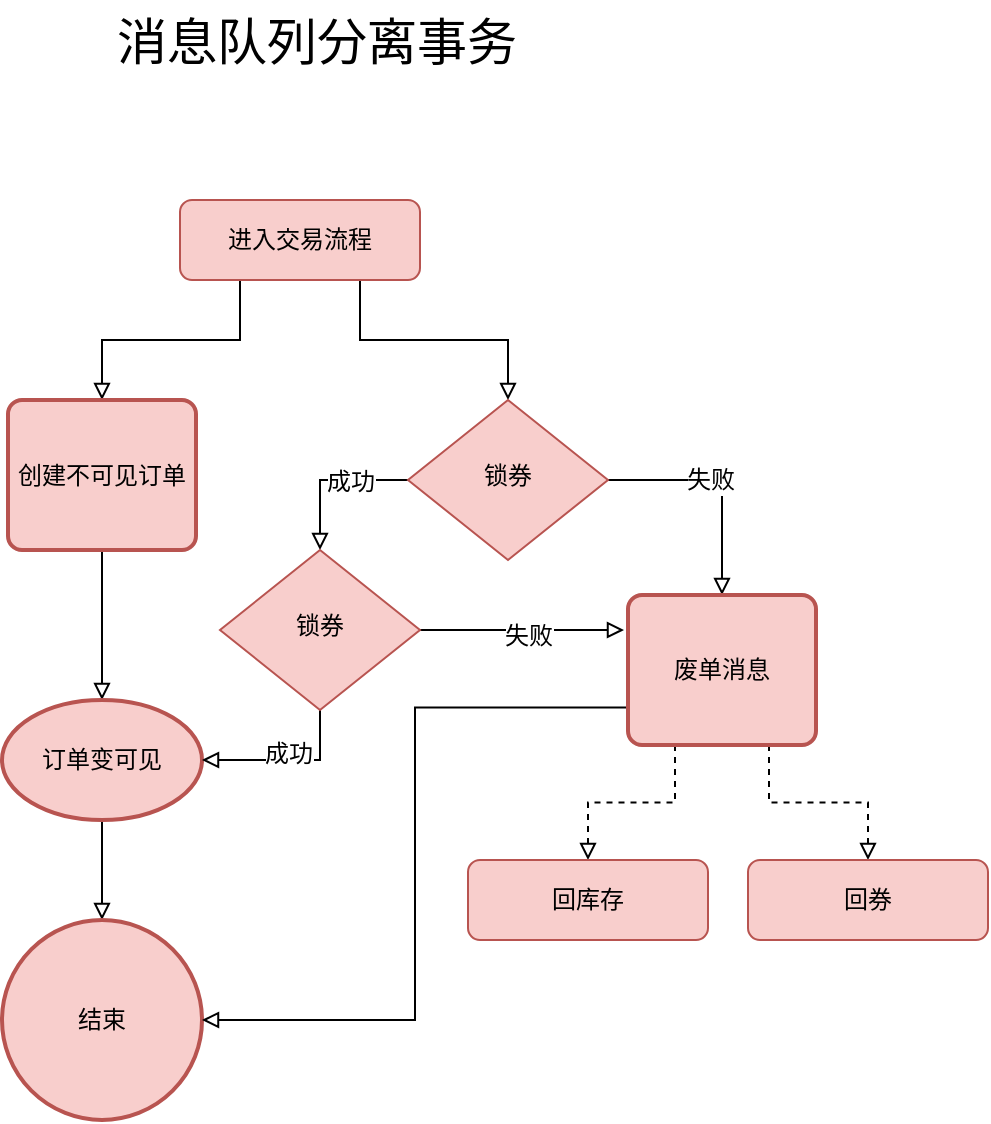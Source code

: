 <mxfile version="13.9.7" type="github">
  <diagram id="C5RBs43oDa-KdzZeNtuy" name="Page-1">
    <mxGraphModel dx="1186" dy="684" grid="1" gridSize="10" guides="1" tooltips="1" connect="1" arrows="1" fold="1" page="1" pageScale="1" pageWidth="827" pageHeight="1169" math="0" shadow="0">
      <root>
        <mxCell id="WIyWlLk6GJQsqaUBKTNV-0" />
        <mxCell id="WIyWlLk6GJQsqaUBKTNV-1" parent="WIyWlLk6GJQsqaUBKTNV-0" />
        <mxCell id="d_tqDm1wJLpYaKFArsP5-10" style="edgeStyle=orthogonalEdgeStyle;rounded=0;sketch=0;orthogonalLoop=1;jettySize=auto;html=1;exitX=0.25;exitY=1;exitDx=0;exitDy=0;entryX=0.5;entryY=0;entryDx=0;entryDy=0;shadow=0;endArrow=block;endFill=0;fontSize=25;" edge="1" parent="WIyWlLk6GJQsqaUBKTNV-1" source="WIyWlLk6GJQsqaUBKTNV-3" target="d_tqDm1wJLpYaKFArsP5-6">
          <mxGeometry relative="1" as="geometry" />
        </mxCell>
        <mxCell id="d_tqDm1wJLpYaKFArsP5-16" style="edgeStyle=orthogonalEdgeStyle;rounded=0;sketch=0;orthogonalLoop=1;jettySize=auto;html=1;exitX=0.75;exitY=1;exitDx=0;exitDy=0;entryX=0.5;entryY=0;entryDx=0;entryDy=0;shadow=0;endArrow=block;endFill=0;fontSize=12;" edge="1" parent="WIyWlLk6GJQsqaUBKTNV-1" source="WIyWlLk6GJQsqaUBKTNV-3" target="WIyWlLk6GJQsqaUBKTNV-6">
          <mxGeometry relative="1" as="geometry" />
        </mxCell>
        <mxCell id="WIyWlLk6GJQsqaUBKTNV-3" value="进入交易流程" style="rounded=1;whiteSpace=wrap;html=1;fontSize=12;glass=0;strokeWidth=1;shadow=0;fillColor=#f8cecc;strokeColor=#b85450;" parent="WIyWlLk6GJQsqaUBKTNV-1" vertex="1">
          <mxGeometry x="346" y="180" width="120" height="40" as="geometry" />
        </mxCell>
        <mxCell id="d_tqDm1wJLpYaKFArsP5-28" style="edgeStyle=orthogonalEdgeStyle;rounded=0;sketch=0;orthogonalLoop=1;jettySize=auto;html=1;exitX=1;exitY=0.5;exitDx=0;exitDy=0;entryX=0.5;entryY=0;entryDx=0;entryDy=0;shadow=0;endArrow=block;endFill=0;fontSize=12;" edge="1" parent="WIyWlLk6GJQsqaUBKTNV-1" source="WIyWlLk6GJQsqaUBKTNV-6" target="d_tqDm1wJLpYaKFArsP5-19">
          <mxGeometry relative="1" as="geometry" />
        </mxCell>
        <mxCell id="d_tqDm1wJLpYaKFArsP5-29" value="失败" style="edgeLabel;html=1;align=center;verticalAlign=middle;resizable=0;points=[];fontSize=12;" vertex="1" connectable="0" parent="d_tqDm1wJLpYaKFArsP5-28">
          <mxGeometry x="-0.12" relative="1" as="geometry">
            <mxPoint as="offset" />
          </mxGeometry>
        </mxCell>
        <mxCell id="d_tqDm1wJLpYaKFArsP5-40" style="edgeStyle=orthogonalEdgeStyle;rounded=0;sketch=0;orthogonalLoop=1;jettySize=auto;html=1;exitX=0;exitY=0.5;exitDx=0;exitDy=0;entryX=0.5;entryY=0;entryDx=0;entryDy=0;shadow=0;endArrow=block;endFill=0;fontSize=12;" edge="1" parent="WIyWlLk6GJQsqaUBKTNV-1" source="WIyWlLk6GJQsqaUBKTNV-6" target="d_tqDm1wJLpYaKFArsP5-39">
          <mxGeometry relative="1" as="geometry" />
        </mxCell>
        <mxCell id="d_tqDm1wJLpYaKFArsP5-41" value="成功" style="edgeLabel;html=1;align=center;verticalAlign=middle;resizable=0;points=[];fontSize=12;" vertex="1" connectable="0" parent="d_tqDm1wJLpYaKFArsP5-40">
          <mxGeometry x="-0.266" y="1" relative="1" as="geometry">
            <mxPoint as="offset" />
          </mxGeometry>
        </mxCell>
        <mxCell id="WIyWlLk6GJQsqaUBKTNV-6" value="锁券" style="rhombus;whiteSpace=wrap;html=1;shadow=0;fontFamily=Helvetica;fontSize=12;align=center;strokeWidth=1;spacing=6;spacingTop=-4;fillColor=#f8cecc;strokeColor=#b85450;" parent="WIyWlLk6GJQsqaUBKTNV-1" vertex="1">
          <mxGeometry x="460" y="280" width="100" height="80" as="geometry" />
        </mxCell>
        <mxCell id="d_tqDm1wJLpYaKFArsP5-15" style="edgeStyle=orthogonalEdgeStyle;rounded=0;sketch=0;orthogonalLoop=1;jettySize=auto;html=1;exitX=0.5;exitY=1;exitDx=0;exitDy=0;shadow=0;endArrow=block;endFill=0;fontSize=25;" edge="1" parent="WIyWlLk6GJQsqaUBKTNV-1" source="d_tqDm1wJLpYaKFArsP5-6" target="d_tqDm1wJLpYaKFArsP5-13">
          <mxGeometry relative="1" as="geometry" />
        </mxCell>
        <mxCell id="d_tqDm1wJLpYaKFArsP5-6" value="创建不可见订单" style="rounded=1;whiteSpace=wrap;html=1;absoluteArcSize=1;arcSize=14;strokeWidth=2;fillColor=#f8cecc;strokeColor=#b85450;" vertex="1" parent="WIyWlLk6GJQsqaUBKTNV-1">
          <mxGeometry x="260" y="280" width="94" height="75" as="geometry" />
        </mxCell>
        <mxCell id="d_tqDm1wJLpYaKFArsP5-9" value="消息队列分离事务" style="text;html=1;align=center;verticalAlign=middle;resizable=0;points=[];autosize=1;fontSize=25;" vertex="1" parent="WIyWlLk6GJQsqaUBKTNV-1">
          <mxGeometry x="304" y="80" width="220" height="40" as="geometry" />
        </mxCell>
        <mxCell id="d_tqDm1wJLpYaKFArsP5-18" style="edgeStyle=orthogonalEdgeStyle;rounded=0;sketch=0;orthogonalLoop=1;jettySize=auto;html=1;exitX=0.5;exitY=1;exitDx=0;exitDy=0;exitPerimeter=0;entryX=0.5;entryY=0;entryDx=0;entryDy=0;entryPerimeter=0;shadow=0;endArrow=block;endFill=0;fontSize=12;" edge="1" parent="WIyWlLk6GJQsqaUBKTNV-1" source="d_tqDm1wJLpYaKFArsP5-13" target="d_tqDm1wJLpYaKFArsP5-17">
          <mxGeometry relative="1" as="geometry" />
        </mxCell>
        <mxCell id="d_tqDm1wJLpYaKFArsP5-13" value="订单变可见" style="strokeWidth=2;html=1;shape=mxgraph.flowchart.start_1;whiteSpace=wrap;fontSize=12;align=center;verticalAlign=middle;fillColor=#f8cecc;strokeColor=#b85450;" vertex="1" parent="WIyWlLk6GJQsqaUBKTNV-1">
          <mxGeometry x="257" y="430" width="100" height="60" as="geometry" />
        </mxCell>
        <mxCell id="d_tqDm1wJLpYaKFArsP5-17" value="结束" style="strokeWidth=2;html=1;shape=mxgraph.flowchart.start_2;whiteSpace=wrap;fontSize=12;align=center;fillColor=#f8cecc;strokeColor=#b85450;" vertex="1" parent="WIyWlLk6GJQsqaUBKTNV-1">
          <mxGeometry x="257" y="540" width="100" height="100" as="geometry" />
        </mxCell>
        <mxCell id="d_tqDm1wJLpYaKFArsP5-34" style="edgeStyle=orthogonalEdgeStyle;rounded=0;sketch=0;orthogonalLoop=1;jettySize=auto;html=1;exitX=0.25;exitY=1;exitDx=0;exitDy=0;entryX=0.5;entryY=0;entryDx=0;entryDy=0;shadow=0;endArrow=block;endFill=0;fontSize=12;dashed=1;" edge="1" parent="WIyWlLk6GJQsqaUBKTNV-1" source="d_tqDm1wJLpYaKFArsP5-19" target="d_tqDm1wJLpYaKFArsP5-20">
          <mxGeometry relative="1" as="geometry" />
        </mxCell>
        <mxCell id="d_tqDm1wJLpYaKFArsP5-35" style="edgeStyle=orthogonalEdgeStyle;rounded=0;sketch=0;orthogonalLoop=1;jettySize=auto;html=1;exitX=0.75;exitY=1;exitDx=0;exitDy=0;entryX=0.5;entryY=0;entryDx=0;entryDy=0;shadow=0;endArrow=block;endFill=0;fontSize=12;dashed=1;" edge="1" parent="WIyWlLk6GJQsqaUBKTNV-1" source="d_tqDm1wJLpYaKFArsP5-19" target="d_tqDm1wJLpYaKFArsP5-21">
          <mxGeometry relative="1" as="geometry" />
        </mxCell>
        <mxCell id="d_tqDm1wJLpYaKFArsP5-38" style="edgeStyle=orthogonalEdgeStyle;rounded=0;sketch=0;orthogonalLoop=1;jettySize=auto;html=1;exitX=0;exitY=0.75;exitDx=0;exitDy=0;entryX=1;entryY=0.5;entryDx=0;entryDy=0;entryPerimeter=0;shadow=0;endArrow=block;endFill=0;fontSize=12;" edge="1" parent="WIyWlLk6GJQsqaUBKTNV-1" source="d_tqDm1wJLpYaKFArsP5-19" target="d_tqDm1wJLpYaKFArsP5-17">
          <mxGeometry relative="1" as="geometry" />
        </mxCell>
        <mxCell id="d_tqDm1wJLpYaKFArsP5-19" value="废单消息" style="rounded=1;whiteSpace=wrap;html=1;absoluteArcSize=1;arcSize=14;strokeWidth=2;fillColor=#f8cecc;strokeColor=#b85450;direction=east;" vertex="1" parent="WIyWlLk6GJQsqaUBKTNV-1">
          <mxGeometry x="570" y="377.5" width="94" height="75" as="geometry" />
        </mxCell>
        <mxCell id="d_tqDm1wJLpYaKFArsP5-20" value="回库存" style="rounded=1;whiteSpace=wrap;html=1;fontSize=12;glass=0;strokeWidth=1;shadow=0;fillColor=#f8cecc;strokeColor=#b85450;" vertex="1" parent="WIyWlLk6GJQsqaUBKTNV-1">
          <mxGeometry x="490" y="510" width="120" height="40" as="geometry" />
        </mxCell>
        <mxCell id="d_tqDm1wJLpYaKFArsP5-21" value="回券" style="rounded=1;whiteSpace=wrap;html=1;fontSize=12;glass=0;strokeWidth=1;shadow=0;fillColor=#f8cecc;strokeColor=#b85450;" vertex="1" parent="WIyWlLk6GJQsqaUBKTNV-1">
          <mxGeometry x="630" y="510" width="120" height="40" as="geometry" />
        </mxCell>
        <mxCell id="d_tqDm1wJLpYaKFArsP5-42" style="edgeStyle=orthogonalEdgeStyle;rounded=0;sketch=0;orthogonalLoop=1;jettySize=auto;html=1;exitX=0.5;exitY=1;exitDx=0;exitDy=0;entryX=1;entryY=0.5;entryDx=0;entryDy=0;entryPerimeter=0;shadow=0;endArrow=block;endFill=0;fontSize=12;" edge="1" parent="WIyWlLk6GJQsqaUBKTNV-1" source="d_tqDm1wJLpYaKFArsP5-39" target="d_tqDm1wJLpYaKFArsP5-13">
          <mxGeometry relative="1" as="geometry" />
        </mxCell>
        <mxCell id="d_tqDm1wJLpYaKFArsP5-43" value="成功" style="edgeLabel;html=1;align=center;verticalAlign=middle;resizable=0;points=[];fontSize=12;" vertex="1" connectable="0" parent="d_tqDm1wJLpYaKFArsP5-42">
          <mxGeometry x="-0.024" y="-3" relative="1" as="geometry">
            <mxPoint as="offset" />
          </mxGeometry>
        </mxCell>
        <mxCell id="d_tqDm1wJLpYaKFArsP5-44" style="edgeStyle=orthogonalEdgeStyle;rounded=0;sketch=0;orthogonalLoop=1;jettySize=auto;html=1;exitX=1;exitY=0.5;exitDx=0;exitDy=0;shadow=0;endArrow=block;endFill=0;fontSize=12;" edge="1" parent="WIyWlLk6GJQsqaUBKTNV-1" source="d_tqDm1wJLpYaKFArsP5-39">
          <mxGeometry relative="1" as="geometry">
            <mxPoint x="568" y="395" as="targetPoint" />
          </mxGeometry>
        </mxCell>
        <mxCell id="d_tqDm1wJLpYaKFArsP5-45" value="失败" style="edgeLabel;html=1;align=center;verticalAlign=middle;resizable=0;points=[];fontSize=12;" vertex="1" connectable="0" parent="d_tqDm1wJLpYaKFArsP5-44">
          <mxGeometry x="0.059" y="-2" relative="1" as="geometry">
            <mxPoint as="offset" />
          </mxGeometry>
        </mxCell>
        <mxCell id="d_tqDm1wJLpYaKFArsP5-39" value="锁券" style="rhombus;whiteSpace=wrap;html=1;shadow=0;fontFamily=Helvetica;fontSize=12;align=center;strokeWidth=1;spacing=6;spacingTop=-4;fillColor=#f8cecc;strokeColor=#b85450;" vertex="1" parent="WIyWlLk6GJQsqaUBKTNV-1">
          <mxGeometry x="366" y="355" width="100" height="80" as="geometry" />
        </mxCell>
      </root>
    </mxGraphModel>
  </diagram>
</mxfile>
